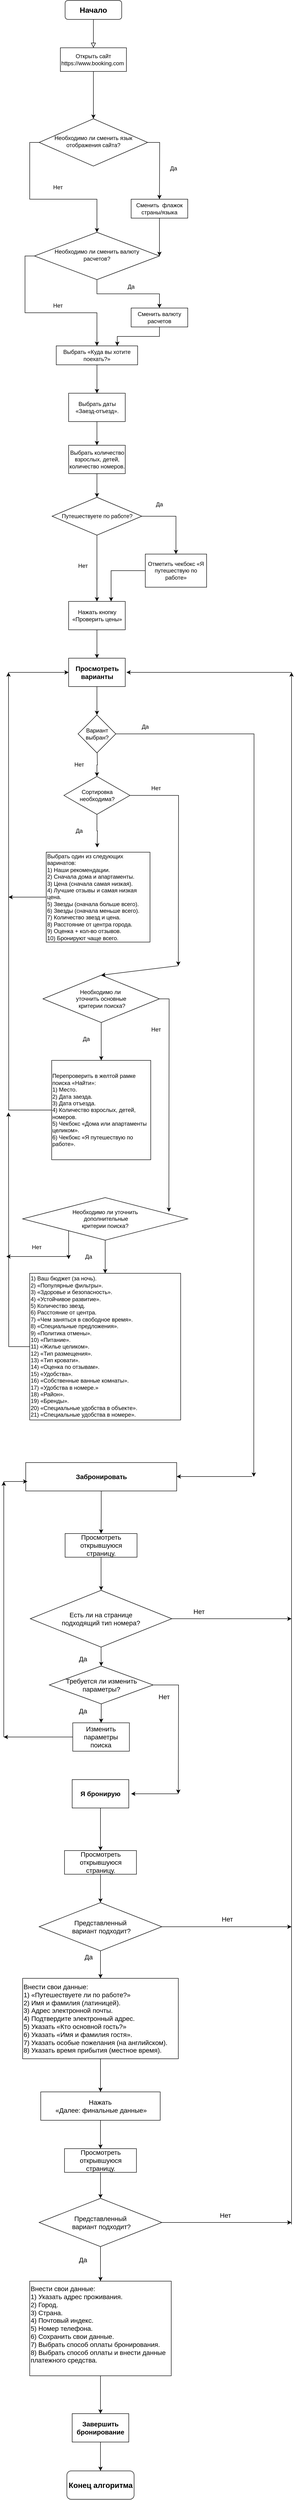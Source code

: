 <mxfile version="16.6.4" type="github">
  <diagram id="C5RBs43oDa-KdzZeNtuy" name="Page-1">
    <mxGraphModel dx="1210" dy="661" grid="1" gridSize="10" guides="1" tooltips="1" connect="1" arrows="1" fold="1" page="1" pageScale="1" pageWidth="827" pageHeight="1169" math="0" shadow="0">
      <root>
        <mxCell id="WIyWlLk6GJQsqaUBKTNV-0" />
        <mxCell id="WIyWlLk6GJQsqaUBKTNV-1" parent="WIyWlLk6GJQsqaUBKTNV-0" />
        <mxCell id="WIyWlLk6GJQsqaUBKTNV-2" value="" style="rounded=0;html=1;jettySize=auto;orthogonalLoop=1;fontSize=11;endArrow=block;endFill=0;endSize=8;strokeWidth=1;shadow=0;labelBackgroundColor=none;edgeStyle=orthogonalEdgeStyle;" parent="WIyWlLk6GJQsqaUBKTNV-1" source="WIyWlLk6GJQsqaUBKTNV-3" edge="1">
          <mxGeometry relative="1" as="geometry">
            <mxPoint x="220" y="110" as="targetPoint" />
          </mxGeometry>
        </mxCell>
        <mxCell id="WIyWlLk6GJQsqaUBKTNV-3" value="&lt;font style=&quot;font-size: 16px&quot;&gt;&lt;b&gt;Начало&lt;/b&gt;&lt;/font&gt;" style="rounded=1;whiteSpace=wrap;html=1;fontSize=12;glass=0;strokeWidth=1;shadow=0;" parent="WIyWlLk6GJQsqaUBKTNV-1" vertex="1">
          <mxGeometry x="160" y="10" width="120" height="40" as="geometry" />
        </mxCell>
        <mxCell id="BFL_2XHOUMs97H4_P7Qg-10" style="edgeStyle=orthogonalEdgeStyle;rounded=0;orthogonalLoop=1;jettySize=auto;html=1;" parent="WIyWlLk6GJQsqaUBKTNV-1" source="WIyWlLk6GJQsqaUBKTNV-6" edge="1">
          <mxGeometry relative="1" as="geometry">
            <mxPoint x="360" y="430" as="targetPoint" />
          </mxGeometry>
        </mxCell>
        <mxCell id="BFL_2XHOUMs97H4_P7Qg-12" style="edgeStyle=orthogonalEdgeStyle;rounded=0;orthogonalLoop=1;jettySize=auto;html=1;exitX=0;exitY=0.5;exitDx=0;exitDy=0;entryX=0.5;entryY=0;entryDx=0;entryDy=0;" parent="WIyWlLk6GJQsqaUBKTNV-1" source="WIyWlLk6GJQsqaUBKTNV-6" target="WIyWlLk6GJQsqaUBKTNV-10" edge="1">
          <mxGeometry relative="1" as="geometry">
            <mxPoint x="220" y="490" as="targetPoint" />
          </mxGeometry>
        </mxCell>
        <mxCell id="WIyWlLk6GJQsqaUBKTNV-6" value="Необходимо ли сменить язык отображения сайта?" style="rhombus;whiteSpace=wrap;html=1;shadow=0;fontFamily=Helvetica;fontSize=12;align=center;strokeWidth=1;spacing=6;spacingTop=-4;" parent="WIyWlLk6GJQsqaUBKTNV-1" vertex="1">
          <mxGeometry x="105" y="260" width="230" height="100" as="geometry" />
        </mxCell>
        <mxCell id="BFL_2XHOUMs97H4_P7Qg-19" style="edgeStyle=orthogonalEdgeStyle;rounded=0;orthogonalLoop=1;jettySize=auto;html=1;exitX=0.5;exitY=1;exitDx=0;exitDy=0;entryX=1;entryY=0.5;entryDx=0;entryDy=0;" parent="WIyWlLk6GJQsqaUBKTNV-1" source="WIyWlLk6GJQsqaUBKTNV-7" target="WIyWlLk6GJQsqaUBKTNV-10" edge="1">
          <mxGeometry relative="1" as="geometry">
            <Array as="points">
              <mxPoint x="360" y="500" />
              <mxPoint x="360" y="500" />
            </Array>
          </mxGeometry>
        </mxCell>
        <mxCell id="WIyWlLk6GJQsqaUBKTNV-7" value="Сменить&amp;nbsp; флажок страны/языка" style="whiteSpace=wrap;html=1;fontSize=12;glass=0;strokeWidth=1;shadow=0;" parent="WIyWlLk6GJQsqaUBKTNV-1" vertex="1">
          <mxGeometry x="300" y="430" width="120" height="40" as="geometry" />
        </mxCell>
        <mxCell id="BFL_2XHOUMs97H4_P7Qg-21" style="edgeStyle=orthogonalEdgeStyle;rounded=0;orthogonalLoop=1;jettySize=auto;html=1;entryX=0.5;entryY=0;entryDx=0;entryDy=0;" parent="WIyWlLk6GJQsqaUBKTNV-1" source="WIyWlLk6GJQsqaUBKTNV-10" target="WIyWlLk6GJQsqaUBKTNV-12" edge="1">
          <mxGeometry relative="1" as="geometry" />
        </mxCell>
        <mxCell id="WIyWlLk6GJQsqaUBKTNV-10" value="Необходимо ли сменить валюту &lt;br&gt;расчетов?" style="rhombus;whiteSpace=wrap;html=1;shadow=0;fontFamily=Helvetica;fontSize=12;align=center;strokeWidth=1;spacing=6;spacingTop=-4;" parent="WIyWlLk6GJQsqaUBKTNV-1" vertex="1">
          <mxGeometry x="95" y="500" width="265" height="100" as="geometry" />
        </mxCell>
        <mxCell id="BFL_2XHOUMs97H4_P7Qg-31" value="" style="edgeStyle=orthogonalEdgeStyle;rounded=0;orthogonalLoop=1;jettySize=auto;html=1;" parent="WIyWlLk6GJQsqaUBKTNV-1" source="WIyWlLk6GJQsqaUBKTNV-11" target="BFL_2XHOUMs97H4_P7Qg-28" edge="1">
          <mxGeometry relative="1" as="geometry" />
        </mxCell>
        <mxCell id="WIyWlLk6GJQsqaUBKTNV-11" value="Выбрать «Куда вы хотите поехать?»" style="whiteSpace=wrap;html=1;fontSize=12;glass=0;strokeWidth=1;shadow=0;" parent="WIyWlLk6GJQsqaUBKTNV-1" vertex="1">
          <mxGeometry x="141.25" y="740" width="172.5" height="40" as="geometry" />
        </mxCell>
        <mxCell id="BFL_2XHOUMs97H4_P7Qg-27" style="edgeStyle=orthogonalEdgeStyle;rounded=0;orthogonalLoop=1;jettySize=auto;html=1;exitX=0.5;exitY=1;exitDx=0;exitDy=0;entryX=0.75;entryY=0;entryDx=0;entryDy=0;" parent="WIyWlLk6GJQsqaUBKTNV-1" source="WIyWlLk6GJQsqaUBKTNV-12" target="WIyWlLk6GJQsqaUBKTNV-11" edge="1">
          <mxGeometry relative="1" as="geometry" />
        </mxCell>
        <mxCell id="WIyWlLk6GJQsqaUBKTNV-12" value="Сменить валюту расчетов" style="whiteSpace=wrap;html=1;fontSize=12;glass=0;strokeWidth=1;shadow=0;" parent="WIyWlLk6GJQsqaUBKTNV-1" vertex="1">
          <mxGeometry x="300" y="660" width="120" height="40" as="geometry" />
        </mxCell>
        <mxCell id="BFL_2XHOUMs97H4_P7Qg-2" style="edgeStyle=orthogonalEdgeStyle;rounded=0;orthogonalLoop=1;jettySize=auto;html=1;entryX=0.5;entryY=0;entryDx=0;entryDy=0;" parent="WIyWlLk6GJQsqaUBKTNV-1" source="BFL_2XHOUMs97H4_P7Qg-0" target="WIyWlLk6GJQsqaUBKTNV-6" edge="1">
          <mxGeometry relative="1" as="geometry" />
        </mxCell>
        <mxCell id="BFL_2XHOUMs97H4_P7Qg-0" value="Открыть сайт https://www.booking.com&amp;nbsp;" style="whiteSpace=wrap;html=1;" parent="WIyWlLk6GJQsqaUBKTNV-1" vertex="1">
          <mxGeometry x="150" y="110" width="140" height="50" as="geometry" />
        </mxCell>
        <mxCell id="BFL_2XHOUMs97H4_P7Qg-4" value="Да" style="text;html=1;strokeColor=none;fillColor=none;align=center;verticalAlign=middle;whiteSpace=wrap;rounded=0;" parent="WIyWlLk6GJQsqaUBKTNV-1" vertex="1">
          <mxGeometry x="360" y="350" width="60" height="30" as="geometry" />
        </mxCell>
        <mxCell id="BFL_2XHOUMs97H4_P7Qg-13" value="Нет" style="text;html=1;strokeColor=none;fillColor=none;align=center;verticalAlign=middle;whiteSpace=wrap;rounded=0;" parent="WIyWlLk6GJQsqaUBKTNV-1" vertex="1">
          <mxGeometry x="115" y="390" width="60" height="30" as="geometry" />
        </mxCell>
        <mxCell id="BFL_2XHOUMs97H4_P7Qg-22" value="Да" style="text;html=1;strokeColor=none;fillColor=none;align=center;verticalAlign=middle;whiteSpace=wrap;rounded=0;" parent="WIyWlLk6GJQsqaUBKTNV-1" vertex="1">
          <mxGeometry x="270" y="600" width="60" height="30" as="geometry" />
        </mxCell>
        <mxCell id="BFL_2XHOUMs97H4_P7Qg-24" style="edgeStyle=orthogonalEdgeStyle;rounded=0;orthogonalLoop=1;jettySize=auto;html=1;exitX=0;exitY=0.5;exitDx=0;exitDy=0;entryX=0.5;entryY=0;entryDx=0;entryDy=0;" parent="WIyWlLk6GJQsqaUBKTNV-1" source="WIyWlLk6GJQsqaUBKTNV-10" target="WIyWlLk6GJQsqaUBKTNV-11" edge="1">
          <mxGeometry relative="1" as="geometry">
            <mxPoint x="220" y="670" as="targetPoint" />
          </mxGeometry>
        </mxCell>
        <mxCell id="BFL_2XHOUMs97H4_P7Qg-25" value="Нет" style="text;html=1;strokeColor=none;fillColor=none;align=center;verticalAlign=middle;whiteSpace=wrap;rounded=0;" parent="WIyWlLk6GJQsqaUBKTNV-1" vertex="1">
          <mxGeometry x="115" y="640" width="60" height="30" as="geometry" />
        </mxCell>
        <mxCell id="BFL_2XHOUMs97H4_P7Qg-33" value="" style="edgeStyle=orthogonalEdgeStyle;rounded=0;orthogonalLoop=1;jettySize=auto;html=1;" parent="WIyWlLk6GJQsqaUBKTNV-1" source="BFL_2XHOUMs97H4_P7Qg-28" target="BFL_2XHOUMs97H4_P7Qg-32" edge="1">
          <mxGeometry relative="1" as="geometry" />
        </mxCell>
        <mxCell id="BFL_2XHOUMs97H4_P7Qg-28" value="Выбрать даты «Заезд-отъезд»." style="whiteSpace=wrap;html=1;" parent="WIyWlLk6GJQsqaUBKTNV-1" vertex="1">
          <mxGeometry x="167.5" y="840" width="120" height="60" as="geometry" />
        </mxCell>
        <mxCell id="BFL_2XHOUMs97H4_P7Qg-35" value="" style="edgeStyle=orthogonalEdgeStyle;rounded=0;orthogonalLoop=1;jettySize=auto;html=1;" parent="WIyWlLk6GJQsqaUBKTNV-1" source="BFL_2XHOUMs97H4_P7Qg-32" target="BFL_2XHOUMs97H4_P7Qg-34" edge="1">
          <mxGeometry relative="1" as="geometry" />
        </mxCell>
        <mxCell id="BFL_2XHOUMs97H4_P7Qg-32" value="Выбрать количество взрослых, детей, количество номеров." style="whiteSpace=wrap;html=1;" parent="WIyWlLk6GJQsqaUBKTNV-1" vertex="1">
          <mxGeometry x="167.5" y="950" width="120" height="60" as="geometry" />
        </mxCell>
        <mxCell id="BFL_2XHOUMs97H4_P7Qg-37" style="edgeStyle=orthogonalEdgeStyle;rounded=0;orthogonalLoop=1;jettySize=auto;html=1;entryX=0.5;entryY=0;entryDx=0;entryDy=0;" parent="WIyWlLk6GJQsqaUBKTNV-1" source="BFL_2XHOUMs97H4_P7Qg-34" target="BFL_2XHOUMs97H4_P7Qg-36" edge="1">
          <mxGeometry relative="1" as="geometry">
            <mxPoint x="390" y="1140" as="targetPoint" />
          </mxGeometry>
        </mxCell>
        <mxCell id="BFL_2XHOUMs97H4_P7Qg-40" style="edgeStyle=orthogonalEdgeStyle;rounded=0;orthogonalLoop=1;jettySize=auto;html=1;" parent="WIyWlLk6GJQsqaUBKTNV-1" source="BFL_2XHOUMs97H4_P7Qg-34" target="BFL_2XHOUMs97H4_P7Qg-39" edge="1">
          <mxGeometry relative="1" as="geometry" />
        </mxCell>
        <mxCell id="BFL_2XHOUMs97H4_P7Qg-34" value="Путешествуете по работе?" style="rhombus;whiteSpace=wrap;html=1;" parent="WIyWlLk6GJQsqaUBKTNV-1" vertex="1">
          <mxGeometry x="132.5" y="1060" width="190" height="80" as="geometry" />
        </mxCell>
        <mxCell id="BFL_2XHOUMs97H4_P7Qg-41" style="edgeStyle=orthogonalEdgeStyle;rounded=0;orthogonalLoop=1;jettySize=auto;html=1;entryX=0.75;entryY=0;entryDx=0;entryDy=0;" parent="WIyWlLk6GJQsqaUBKTNV-1" source="BFL_2XHOUMs97H4_P7Qg-36" target="BFL_2XHOUMs97H4_P7Qg-39" edge="1">
          <mxGeometry relative="1" as="geometry" />
        </mxCell>
        <mxCell id="BFL_2XHOUMs97H4_P7Qg-36" value="Отметить чекбокс «Я путешествую по работе»" style="whiteSpace=wrap;html=1;" parent="WIyWlLk6GJQsqaUBKTNV-1" vertex="1">
          <mxGeometry x="330" y="1180" width="130" height="70" as="geometry" />
        </mxCell>
        <mxCell id="BFL_2XHOUMs97H4_P7Qg-38" value="Да" style="text;html=1;strokeColor=none;fillColor=none;align=center;verticalAlign=middle;whiteSpace=wrap;rounded=0;" parent="WIyWlLk6GJQsqaUBKTNV-1" vertex="1">
          <mxGeometry x="330" y="1060" width="60" height="30" as="geometry" />
        </mxCell>
        <mxCell id="CBsSBNwXO_VxB48tIqk5-2" value="" style="edgeStyle=orthogonalEdgeStyle;rounded=0;orthogonalLoop=1;jettySize=auto;html=1;" edge="1" parent="WIyWlLk6GJQsqaUBKTNV-1" source="BFL_2XHOUMs97H4_P7Qg-39" target="CBsSBNwXO_VxB48tIqk5-1">
          <mxGeometry relative="1" as="geometry" />
        </mxCell>
        <mxCell id="BFL_2XHOUMs97H4_P7Qg-39" value="Нажать кнопку «Проверить цены»" style="whiteSpace=wrap;html=1;" parent="WIyWlLk6GJQsqaUBKTNV-1" vertex="1">
          <mxGeometry x="167.5" y="1280" width="120" height="60" as="geometry" />
        </mxCell>
        <mxCell id="BFL_2XHOUMs97H4_P7Qg-42" value="Нет" style="text;html=1;strokeColor=none;fillColor=none;align=center;verticalAlign=middle;whiteSpace=wrap;rounded=0;" parent="WIyWlLk6GJQsqaUBKTNV-1" vertex="1">
          <mxGeometry x="167.5" y="1190" width="60" height="30" as="geometry" />
        </mxCell>
        <mxCell id="CBsSBNwXO_VxB48tIqk5-11" style="edgeStyle=orthogonalEdgeStyle;rounded=0;orthogonalLoop=1;jettySize=auto;html=1;" edge="1" parent="WIyWlLk6GJQsqaUBKTNV-1" source="CBsSBNwXO_VxB48tIqk5-1" target="CBsSBNwXO_VxB48tIqk5-3">
          <mxGeometry relative="1" as="geometry" />
        </mxCell>
        <mxCell id="CBsSBNwXO_VxB48tIqk5-1" value="&lt;font style=&quot;font-size: 14px&quot;&gt;&lt;b&gt;Просмотреть варианты&lt;/b&gt;&lt;/font&gt;" style="rounded=0;whiteSpace=wrap;html=1;" vertex="1" parent="WIyWlLk6GJQsqaUBKTNV-1">
          <mxGeometry x="167.5" y="1400" width="120" height="60" as="geometry" />
        </mxCell>
        <mxCell id="CBsSBNwXO_VxB48tIqk5-4" style="edgeStyle=orthogonalEdgeStyle;rounded=0;orthogonalLoop=1;jettySize=auto;html=1;" edge="1" parent="WIyWlLk6GJQsqaUBKTNV-1" source="CBsSBNwXO_VxB48tIqk5-3">
          <mxGeometry relative="1" as="geometry">
            <mxPoint x="560" y="3130" as="targetPoint" />
          </mxGeometry>
        </mxCell>
        <mxCell id="CBsSBNwXO_VxB48tIqk5-22" value="" style="edgeStyle=orthogonalEdgeStyle;rounded=0;orthogonalLoop=1;jettySize=auto;html=1;" edge="1" parent="WIyWlLk6GJQsqaUBKTNV-1" target="CBsSBNwXO_VxB48tIqk5-12">
          <mxGeometry relative="1" as="geometry">
            <mxPoint x="228" y="1600" as="sourcePoint" />
          </mxGeometry>
        </mxCell>
        <mxCell id="CBsSBNwXO_VxB48tIqk5-3" value="Вариант выбран?" style="rhombus;whiteSpace=wrap;html=1;" vertex="1" parent="WIyWlLk6GJQsqaUBKTNV-1">
          <mxGeometry x="187.5" y="1520" width="80" height="80" as="geometry" />
        </mxCell>
        <mxCell id="CBsSBNwXO_VxB48tIqk5-6" value="Да" style="text;html=1;strokeColor=none;fillColor=none;align=center;verticalAlign=middle;whiteSpace=wrap;rounded=0;" vertex="1" parent="WIyWlLk6GJQsqaUBKTNV-1">
          <mxGeometry x="300" y="1530" width="60" height="30" as="geometry" />
        </mxCell>
        <mxCell id="CBsSBNwXO_VxB48tIqk5-14" value="Нет" style="text;html=1;strokeColor=none;fillColor=none;align=center;verticalAlign=middle;whiteSpace=wrap;rounded=0;" vertex="1" parent="WIyWlLk6GJQsqaUBKTNV-1">
          <mxGeometry x="160" y="1610" width="60" height="30" as="geometry" />
        </mxCell>
        <mxCell id="CBsSBNwXO_VxB48tIqk5-43" style="edgeStyle=orthogonalEdgeStyle;rounded=0;orthogonalLoop=1;jettySize=auto;html=1;" edge="1" parent="WIyWlLk6GJQsqaUBKTNV-1" source="CBsSBNwXO_VxB48tIqk5-17">
          <mxGeometry relative="1" as="geometry">
            <mxPoint x="40" y="1905" as="targetPoint" />
          </mxGeometry>
        </mxCell>
        <mxCell id="CBsSBNwXO_VxB48tIqk5-17" value="Выбрать один из следующих варинатов:&lt;br&gt;&lt;div&gt;1)&lt;span&gt;	&lt;/span&gt;Наши рекомендации.&lt;/div&gt;&lt;div&gt;2)&lt;span&gt;	&lt;/span&gt;Сначала дома и апартаменты.&lt;/div&gt;&lt;div&gt;3)&lt;span&gt;	&lt;/span&gt;Цена (сначала самая низкая).&lt;/div&gt;&lt;div&gt;4)&lt;span&gt;	&lt;/span&gt;Лучшие отзывы и самая низкая цена.&lt;/div&gt;&lt;div&gt;5)&lt;span&gt;	&lt;/span&gt;Звезды (сначала больше всего).&lt;/div&gt;&lt;div&gt;6)&lt;span&gt;	&lt;/span&gt;Звезды (сначала меньше всего).&lt;/div&gt;&lt;div&gt;7)&lt;span&gt;	&lt;/span&gt;Количество звезд и цена.&lt;/div&gt;&lt;div&gt;8)&lt;span&gt;	&lt;/span&gt;Расстояние от центра города.&lt;/div&gt;&lt;div&gt;9)&lt;span&gt;	&lt;/span&gt;Оценка + кол-во отзывов.&lt;/div&gt;&lt;div&gt;10)&lt;span&gt;	&lt;/span&gt;Бронируют чаще всего.&lt;/div&gt;" style="rounded=0;whiteSpace=wrap;html=1;align=left;" vertex="1" parent="WIyWlLk6GJQsqaUBKTNV-1">
          <mxGeometry x="120" y="1810" width="220" height="190" as="geometry" />
        </mxCell>
        <mxCell id="CBsSBNwXO_VxB48tIqk5-19" value="Да" style="text;html=1;strokeColor=none;fillColor=none;align=center;verticalAlign=middle;whiteSpace=wrap;rounded=0;" vertex="1" parent="WIyWlLk6GJQsqaUBKTNV-1">
          <mxGeometry x="160" y="1750" width="60" height="30" as="geometry" />
        </mxCell>
        <mxCell id="CBsSBNwXO_VxB48tIqk5-25" value="" style="endArrow=classic;html=1;rounded=0;startArrow=none;" edge="1" parent="WIyWlLk6GJQsqaUBKTNV-1" source="CBsSBNwXO_VxB48tIqk5-12">
          <mxGeometry width="50" height="50" relative="1" as="geometry">
            <mxPoint x="210" y="1720" as="sourcePoint" />
            <mxPoint x="260" y="1670" as="targetPoint" />
          </mxGeometry>
        </mxCell>
        <mxCell id="CBsSBNwXO_VxB48tIqk5-30" style="edgeStyle=orthogonalEdgeStyle;rounded=0;orthogonalLoop=1;jettySize=auto;html=1;" edge="1" parent="WIyWlLk6GJQsqaUBKTNV-1" source="CBsSBNwXO_VxB48tIqk5-12">
          <mxGeometry relative="1" as="geometry">
            <mxPoint x="400" y="2050" as="targetPoint" />
          </mxGeometry>
        </mxCell>
        <mxCell id="CBsSBNwXO_VxB48tIqk5-32" style="edgeStyle=orthogonalEdgeStyle;rounded=0;orthogonalLoop=1;jettySize=auto;html=1;" edge="1" parent="WIyWlLk6GJQsqaUBKTNV-1" source="CBsSBNwXO_VxB48tIqk5-12">
          <mxGeometry relative="1" as="geometry">
            <mxPoint x="228" y="1800" as="targetPoint" />
          </mxGeometry>
        </mxCell>
        <mxCell id="CBsSBNwXO_VxB48tIqk5-12" value="Сортировка необходима?" style="rhombus;whiteSpace=wrap;html=1;" vertex="1" parent="WIyWlLk6GJQsqaUBKTNV-1">
          <mxGeometry x="157.5" y="1650" width="140" height="80" as="geometry" />
        </mxCell>
        <mxCell id="CBsSBNwXO_VxB48tIqk5-26" value="" style="endArrow=none;html=1;rounded=0;" edge="1" parent="WIyWlLk6GJQsqaUBKTNV-1" target="CBsSBNwXO_VxB48tIqk5-12">
          <mxGeometry width="50" height="50" relative="1" as="geometry">
            <mxPoint x="210" y="1720" as="sourcePoint" />
            <mxPoint x="260" y="1670" as="targetPoint" />
          </mxGeometry>
        </mxCell>
        <mxCell id="CBsSBNwXO_VxB48tIqk5-27" value="" style="endArrow=classic;html=1;rounded=0;" edge="1" parent="WIyWlLk6GJQsqaUBKTNV-1" target="CBsSBNwXO_VxB48tIqk5-12">
          <mxGeometry width="50" height="50" relative="1" as="geometry">
            <mxPoint x="210" y="1720" as="sourcePoint" />
            <mxPoint x="260" y="1670" as="targetPoint" />
          </mxGeometry>
        </mxCell>
        <mxCell id="CBsSBNwXO_VxB48tIqk5-28" value="" style="endArrow=classic;html=1;rounded=0;" edge="1" parent="WIyWlLk6GJQsqaUBKTNV-1">
          <mxGeometry width="50" height="50" relative="1" as="geometry">
            <mxPoint x="40" y="1430" as="sourcePoint" />
            <mxPoint x="167.5" y="1430" as="targetPoint" />
          </mxGeometry>
        </mxCell>
        <mxCell id="CBsSBNwXO_VxB48tIqk5-31" value="Нет" style="text;html=1;strokeColor=none;fillColor=none;align=center;verticalAlign=middle;whiteSpace=wrap;rounded=0;" vertex="1" parent="WIyWlLk6GJQsqaUBKTNV-1">
          <mxGeometry x="322.5" y="1660" width="60" height="30" as="geometry" />
        </mxCell>
        <mxCell id="CBsSBNwXO_VxB48tIqk5-38" value="" style="edgeStyle=orthogonalEdgeStyle;rounded=0;orthogonalLoop=1;jettySize=auto;html=1;" edge="1" parent="WIyWlLk6GJQsqaUBKTNV-1" source="CBsSBNwXO_VxB48tIqk5-33" target="CBsSBNwXO_VxB48tIqk5-37">
          <mxGeometry relative="1" as="geometry" />
        </mxCell>
        <mxCell id="CBsSBNwXO_VxB48tIqk5-45" style="edgeStyle=orthogonalEdgeStyle;rounded=0;orthogonalLoop=1;jettySize=auto;html=1;" edge="1" parent="WIyWlLk6GJQsqaUBKTNV-1" source="CBsSBNwXO_VxB48tIqk5-33">
          <mxGeometry relative="1" as="geometry">
            <mxPoint x="380" y="2570" as="targetPoint" />
          </mxGeometry>
        </mxCell>
        <mxCell id="CBsSBNwXO_VxB48tIqk5-33" value="Необходимо ли&amp;nbsp;&lt;br&gt;уточнить основные&lt;br&gt;&amp;nbsp;критерии поиска?" style="rhombus;whiteSpace=wrap;html=1;" vertex="1" parent="WIyWlLk6GJQsqaUBKTNV-1">
          <mxGeometry x="113.13" y="2070" width="246.87" height="100" as="geometry" />
        </mxCell>
        <mxCell id="CBsSBNwXO_VxB48tIqk5-36" value="" style="endArrow=classic;html=1;rounded=0;entryX=0.5;entryY=0;entryDx=0;entryDy=0;" edge="1" parent="WIyWlLk6GJQsqaUBKTNV-1" target="CBsSBNwXO_VxB48tIqk5-33">
          <mxGeometry width="50" height="50" relative="1" as="geometry">
            <mxPoint x="400" y="2050" as="sourcePoint" />
            <mxPoint x="100" y="2040" as="targetPoint" />
          </mxGeometry>
        </mxCell>
        <mxCell id="CBsSBNwXO_VxB48tIqk5-40" style="edgeStyle=orthogonalEdgeStyle;rounded=0;orthogonalLoop=1;jettySize=auto;html=1;" edge="1" parent="WIyWlLk6GJQsqaUBKTNV-1" source="CBsSBNwXO_VxB48tIqk5-37">
          <mxGeometry relative="1" as="geometry">
            <mxPoint x="40" y="1430" as="targetPoint" />
          </mxGeometry>
        </mxCell>
        <mxCell id="CBsSBNwXO_VxB48tIqk5-37" value="&lt;div style=&quot;text-align: left&quot;&gt;Перепроверить в желтой рамке поиска «Найти»:&lt;/div&gt;&lt;div style=&quot;text-align: left&quot;&gt;1)&lt;span&gt;	&lt;/span&gt;Место.&lt;/div&gt;&lt;div style=&quot;text-align: left&quot;&gt;2)&lt;span&gt;	&lt;/span&gt;Дата заезда.&lt;/div&gt;&lt;div style=&quot;text-align: left&quot;&gt;3)&lt;span&gt;	&lt;/span&gt;Дата отъезда.&lt;/div&gt;&lt;div style=&quot;text-align: left&quot;&gt;4)&lt;span&gt;	&lt;/span&gt;Количество взрослых, детей, номеров.&lt;/div&gt;&lt;div style=&quot;text-align: left&quot;&gt;5) Чекбокс «Дома или апартаменты целиком».&lt;br&gt;&lt;/div&gt;&lt;div style=&quot;text-align: left&quot;&gt;6) Чекбокс «Я путешествую по работе».&lt;br&gt;&lt;/div&gt;" style="whiteSpace=wrap;html=1;aspect=fixed;" vertex="1" parent="WIyWlLk6GJQsqaUBKTNV-1">
          <mxGeometry x="131.57" y="2250" width="210" height="210" as="geometry" />
        </mxCell>
        <mxCell id="CBsSBNwXO_VxB48tIqk5-39" value="Да" style="text;html=1;strokeColor=none;fillColor=none;align=center;verticalAlign=middle;whiteSpace=wrap;rounded=0;" vertex="1" parent="WIyWlLk6GJQsqaUBKTNV-1">
          <mxGeometry x="175" y="2190" width="60" height="30" as="geometry" />
        </mxCell>
        <mxCell id="CBsSBNwXO_VxB48tIqk5-49" value="" style="edgeStyle=orthogonalEdgeStyle;rounded=0;orthogonalLoop=1;jettySize=auto;html=1;" edge="1" parent="WIyWlLk6GJQsqaUBKTNV-1" source="CBsSBNwXO_VxB48tIqk5-44" target="CBsSBNwXO_VxB48tIqk5-47">
          <mxGeometry relative="1" as="geometry" />
        </mxCell>
        <mxCell id="CBsSBNwXO_VxB48tIqk5-44" value="Необходимо ли уточнить&lt;br&gt;&amp;nbsp;дополнительные &lt;br&gt;критерии поиска?" style="rhombus;whiteSpace=wrap;html=1;" vertex="1" parent="WIyWlLk6GJQsqaUBKTNV-1">
          <mxGeometry x="70" y="2540" width="350" height="90" as="geometry" />
        </mxCell>
        <mxCell id="CBsSBNwXO_VxB48tIqk5-46" value="Нет" style="text;html=1;strokeColor=none;fillColor=none;align=center;verticalAlign=middle;whiteSpace=wrap;rounded=0;" vertex="1" parent="WIyWlLk6GJQsqaUBKTNV-1">
          <mxGeometry x="322.5" y="2170" width="60" height="30" as="geometry" />
        </mxCell>
        <mxCell id="CBsSBNwXO_VxB48tIqk5-53" style="edgeStyle=orthogonalEdgeStyle;rounded=0;orthogonalLoop=1;jettySize=auto;html=1;" edge="1" parent="WIyWlLk6GJQsqaUBKTNV-1" source="CBsSBNwXO_VxB48tIqk5-47">
          <mxGeometry relative="1" as="geometry">
            <mxPoint x="40" y="2360" as="targetPoint" />
          </mxGeometry>
        </mxCell>
        <mxCell id="CBsSBNwXO_VxB48tIqk5-47" value="&lt;div&gt;1)&lt;span&gt;	&lt;/span&gt;Ваш бюджет (за ночь).&lt;/div&gt;&lt;div&gt;2)&lt;span&gt;	&lt;/span&gt;«Популярные фильтры».&lt;/div&gt;&lt;div&gt;3)&lt;span&gt;	&lt;/span&gt;«Здоровье и безопасность».&lt;/div&gt;&lt;div&gt;4)&lt;span&gt;	&lt;/span&gt;«Устойчивое развитие».&lt;/div&gt;&lt;div&gt;5)&lt;span&gt;	&lt;/span&gt;Количество звезд.&lt;/div&gt;&lt;div&gt;6)&lt;span&gt;	&lt;/span&gt;Расстояние от центра.&lt;/div&gt;&lt;div&gt;7)&lt;span&gt;	&lt;/span&gt;«Чем заняться в свободное время».&lt;/div&gt;&lt;div&gt;8)&lt;span&gt;	&lt;/span&gt;«Специальные предложения».&lt;/div&gt;&lt;div&gt;9)&lt;span&gt;	&lt;/span&gt;«Политика отмены».&lt;/div&gt;&lt;div&gt;10)&lt;span&gt;	&lt;/span&gt;«Питание».&lt;/div&gt;&lt;div&gt;11)&lt;span&gt;	&lt;/span&gt;«Жилье целиком».&lt;/div&gt;&lt;div&gt;12)&lt;span&gt;	&lt;/span&gt;«Тип размещения».&lt;/div&gt;&lt;div&gt;13)&lt;span&gt;	&lt;/span&gt;«Тип кровати».&lt;/div&gt;&lt;div&gt;14)&lt;span&gt;	&lt;/span&gt;«Оценка по отзывам».&lt;/div&gt;&lt;div&gt;15)&lt;span&gt;	&lt;/span&gt;«Удобства».&lt;/div&gt;&lt;div&gt;16)&lt;span&gt;	&lt;/span&gt;«Собственные ванные комнаты».&lt;/div&gt;&lt;div&gt;17)&lt;span&gt;	&lt;/span&gt;«Удобства в номере.»&lt;/div&gt;&lt;div&gt;18)&lt;span&gt;	&lt;/span&gt;«Район».&lt;/div&gt;&lt;div&gt;19)&lt;span&gt;	&lt;/span&gt;«Бренды».&lt;/div&gt;&lt;div&gt;20)&lt;span&gt;	&lt;/span&gt;«Специальные удобства в объекте».&lt;/div&gt;&lt;div&gt;21)&lt;span&gt;	&lt;/span&gt;«Специальные удобства в номере».&lt;/div&gt;" style="rounded=0;whiteSpace=wrap;html=1;align=left;" vertex="1" parent="WIyWlLk6GJQsqaUBKTNV-1">
          <mxGeometry x="85" y="2700" width="320" height="310" as="geometry" />
        </mxCell>
        <mxCell id="CBsSBNwXO_VxB48tIqk5-50" value="Да" style="text;html=1;strokeColor=none;fillColor=none;align=center;verticalAlign=middle;whiteSpace=wrap;rounded=0;" vertex="1" parent="WIyWlLk6GJQsqaUBKTNV-1">
          <mxGeometry x="180" y="2650" width="60" height="30" as="geometry" />
        </mxCell>
        <mxCell id="CBsSBNwXO_VxB48tIqk5-55" value="Нет" style="text;html=1;strokeColor=none;fillColor=none;align=center;verticalAlign=middle;whiteSpace=wrap;rounded=0;" vertex="1" parent="WIyWlLk6GJQsqaUBKTNV-1">
          <mxGeometry x="70" y="2630" width="60" height="30" as="geometry" />
        </mxCell>
        <mxCell id="CBsSBNwXO_VxB48tIqk5-65" value="" style="edgeStyle=orthogonalEdgeStyle;rounded=0;orthogonalLoop=1;jettySize=auto;html=1;fontSize=14;" edge="1" parent="WIyWlLk6GJQsqaUBKTNV-1" source="CBsSBNwXO_VxB48tIqk5-57" target="CBsSBNwXO_VxB48tIqk5-63">
          <mxGeometry relative="1" as="geometry" />
        </mxCell>
        <mxCell id="CBsSBNwXO_VxB48tIqk5-57" value="&lt;b&gt;&lt;font style=&quot;font-size: 14px&quot;&gt;Забронировать&lt;/font&gt;&lt;/b&gt;" style="rounded=0;whiteSpace=wrap;html=1;" vertex="1" parent="WIyWlLk6GJQsqaUBKTNV-1">
          <mxGeometry x="76.57" y="3100" width="320" height="60" as="geometry" />
        </mxCell>
        <mxCell id="CBsSBNwXO_VxB48tIqk5-58" value="" style="endArrow=classic;html=1;rounded=0;fontSize=14;" edge="1" parent="WIyWlLk6GJQsqaUBKTNV-1">
          <mxGeometry width="50" height="50" relative="1" as="geometry">
            <mxPoint x="556.57" y="3129.5" as="sourcePoint" />
            <mxPoint x="396.57" y="3129.5" as="targetPoint" />
          </mxGeometry>
        </mxCell>
        <mxCell id="CBsSBNwXO_VxB48tIqk5-59" value="" style="endArrow=classic;html=1;rounded=0;fontSize=14;" edge="1" parent="WIyWlLk6GJQsqaUBKTNV-1">
          <mxGeometry width="50" height="50" relative="1" as="geometry">
            <mxPoint x="167.5" y="2664.5" as="sourcePoint" />
            <mxPoint x="35.5" y="2664.5" as="targetPoint" />
          </mxGeometry>
        </mxCell>
        <mxCell id="CBsSBNwXO_VxB48tIqk5-62" value="" style="endArrow=classic;html=1;rounded=0;fontSize=14;" edge="1" parent="WIyWlLk6GJQsqaUBKTNV-1">
          <mxGeometry width="50" height="50" relative="1" as="geometry">
            <mxPoint x="167.5" y="2610" as="sourcePoint" />
            <mxPoint x="167.5" y="2670" as="targetPoint" />
          </mxGeometry>
        </mxCell>
        <mxCell id="CBsSBNwXO_VxB48tIqk5-68" value="" style="edgeStyle=orthogonalEdgeStyle;rounded=0;orthogonalLoop=1;jettySize=auto;html=1;fontSize=14;" edge="1" parent="WIyWlLk6GJQsqaUBKTNV-1" source="CBsSBNwXO_VxB48tIqk5-63" target="CBsSBNwXO_VxB48tIqk5-66">
          <mxGeometry relative="1" as="geometry" />
        </mxCell>
        <mxCell id="CBsSBNwXO_VxB48tIqk5-63" value="Просмотреть открывшуюся страницу." style="rounded=0;whiteSpace=wrap;html=1;fontSize=14;" vertex="1" parent="WIyWlLk6GJQsqaUBKTNV-1">
          <mxGeometry x="160" y="3250" width="152.5" height="50" as="geometry" />
        </mxCell>
        <mxCell id="CBsSBNwXO_VxB48tIqk5-82" value="" style="edgeStyle=orthogonalEdgeStyle;rounded=0;orthogonalLoop=1;jettySize=auto;html=1;fontSize=14;" edge="1" parent="WIyWlLk6GJQsqaUBKTNV-1" source="CBsSBNwXO_VxB48tIqk5-66" target="CBsSBNwXO_VxB48tIqk5-69">
          <mxGeometry relative="1" as="geometry" />
        </mxCell>
        <mxCell id="CBsSBNwXO_VxB48tIqk5-87" style="edgeStyle=orthogonalEdgeStyle;rounded=0;orthogonalLoop=1;jettySize=auto;html=1;fontSize=14;" edge="1" parent="WIyWlLk6GJQsqaUBKTNV-1" source="CBsSBNwXO_VxB48tIqk5-66">
          <mxGeometry relative="1" as="geometry">
            <mxPoint x="640" y="3430" as="targetPoint" />
          </mxGeometry>
        </mxCell>
        <mxCell id="CBsSBNwXO_VxB48tIqk5-66" value="Есть ли на странице &lt;br&gt;подходящий тип номера?" style="rhombus;whiteSpace=wrap;html=1;fontSize=14;" vertex="1" parent="WIyWlLk6GJQsqaUBKTNV-1">
          <mxGeometry x="86.25" y="3370" width="300" height="120" as="geometry" />
        </mxCell>
        <mxCell id="CBsSBNwXO_VxB48tIqk5-75" value="" style="edgeStyle=orthogonalEdgeStyle;rounded=0;orthogonalLoop=1;jettySize=auto;html=1;fontSize=14;" edge="1" parent="WIyWlLk6GJQsqaUBKTNV-1" source="CBsSBNwXO_VxB48tIqk5-69" target="CBsSBNwXO_VxB48tIqk5-74">
          <mxGeometry relative="1" as="geometry" />
        </mxCell>
        <mxCell id="CBsSBNwXO_VxB48tIqk5-80" style="edgeStyle=orthogonalEdgeStyle;rounded=0;orthogonalLoop=1;jettySize=auto;html=1;fontSize=14;" edge="1" parent="WIyWlLk6GJQsqaUBKTNV-1" source="CBsSBNwXO_VxB48tIqk5-69">
          <mxGeometry relative="1" as="geometry">
            <mxPoint x="400" y="3800" as="targetPoint" />
          </mxGeometry>
        </mxCell>
        <mxCell id="CBsSBNwXO_VxB48tIqk5-69" value="Требуется ли изменить параметры?" style="rhombus;whiteSpace=wrap;html=1;fontSize=14;" vertex="1" parent="WIyWlLk6GJQsqaUBKTNV-1">
          <mxGeometry x="126.57" y="3530" width="220" height="80" as="geometry" />
        </mxCell>
        <mxCell id="CBsSBNwXO_VxB48tIqk5-73" value="Да" style="text;html=1;strokeColor=none;fillColor=none;align=center;verticalAlign=middle;whiteSpace=wrap;rounded=0;fontSize=14;" vertex="1" parent="WIyWlLk6GJQsqaUBKTNV-1">
          <mxGeometry x="167.5" y="3500" width="60" height="30" as="geometry" />
        </mxCell>
        <mxCell id="CBsSBNwXO_VxB48tIqk5-77" style="edgeStyle=orthogonalEdgeStyle;rounded=0;orthogonalLoop=1;jettySize=auto;html=1;fontSize=14;" edge="1" parent="WIyWlLk6GJQsqaUBKTNV-1" source="CBsSBNwXO_VxB48tIqk5-74">
          <mxGeometry relative="1" as="geometry">
            <mxPoint x="30" y="3680" as="targetPoint" />
          </mxGeometry>
        </mxCell>
        <mxCell id="CBsSBNwXO_VxB48tIqk5-74" value="Изменить параметры поиска" style="rounded=0;whiteSpace=wrap;html=1;fontSize=14;" vertex="1" parent="WIyWlLk6GJQsqaUBKTNV-1">
          <mxGeometry x="176.25" y="3650" width="120" height="60" as="geometry" />
        </mxCell>
        <mxCell id="CBsSBNwXO_VxB48tIqk5-76" value="" style="endArrow=classic;html=1;rounded=0;fontSize=14;" edge="1" parent="WIyWlLk6GJQsqaUBKTNV-1">
          <mxGeometry width="50" height="50" relative="1" as="geometry">
            <mxPoint x="30" y="3680" as="sourcePoint" />
            <mxPoint x="30" y="3140" as="targetPoint" />
          </mxGeometry>
        </mxCell>
        <mxCell id="CBsSBNwXO_VxB48tIqk5-78" value="" style="endArrow=classic;html=1;rounded=0;fontSize=14;entryX=0.011;entryY=0.667;entryDx=0;entryDy=0;entryPerimeter=0;" edge="1" parent="WIyWlLk6GJQsqaUBKTNV-1" target="CBsSBNwXO_VxB48tIqk5-57">
          <mxGeometry width="50" height="50" relative="1" as="geometry">
            <mxPoint x="30" y="3140" as="sourcePoint" />
            <mxPoint x="70" y="3140" as="targetPoint" />
          </mxGeometry>
        </mxCell>
        <mxCell id="CBsSBNwXO_VxB48tIqk5-79" value="Да" style="text;html=1;strokeColor=none;fillColor=none;align=center;verticalAlign=middle;whiteSpace=wrap;rounded=0;fontSize=14;" vertex="1" parent="WIyWlLk6GJQsqaUBKTNV-1">
          <mxGeometry x="167.5" y="3610" width="60" height="30" as="geometry" />
        </mxCell>
        <mxCell id="CBsSBNwXO_VxB48tIqk5-81" value="Нет" style="text;html=1;strokeColor=none;fillColor=none;align=center;verticalAlign=middle;whiteSpace=wrap;rounded=0;fontSize=14;" vertex="1" parent="WIyWlLk6GJQsqaUBKTNV-1">
          <mxGeometry x="340" y="3580" width="60" height="30" as="geometry" />
        </mxCell>
        <mxCell id="CBsSBNwXO_VxB48tIqk5-93" style="edgeStyle=orthogonalEdgeStyle;rounded=0;orthogonalLoop=1;jettySize=auto;html=1;entryX=0.5;entryY=0;entryDx=0;entryDy=0;fontSize=14;" edge="1" parent="WIyWlLk6GJQsqaUBKTNV-1" source="CBsSBNwXO_VxB48tIqk5-84" target="CBsSBNwXO_VxB48tIqk5-92">
          <mxGeometry relative="1" as="geometry" />
        </mxCell>
        <mxCell id="CBsSBNwXO_VxB48tIqk5-84" value="&lt;b&gt;Я бронирую&lt;/b&gt;" style="rounded=0;whiteSpace=wrap;html=1;fontSize=14;" vertex="1" parent="WIyWlLk6GJQsqaUBKTNV-1">
          <mxGeometry x="175" y="3770" width="120" height="60" as="geometry" />
        </mxCell>
        <mxCell id="CBsSBNwXO_VxB48tIqk5-85" value="" style="endArrow=classic;html=1;rounded=0;fontSize=14;" edge="1" parent="WIyWlLk6GJQsqaUBKTNV-1">
          <mxGeometry width="50" height="50" relative="1" as="geometry">
            <mxPoint x="400" y="3800" as="sourcePoint" />
            <mxPoint x="300" y="3800" as="targetPoint" />
          </mxGeometry>
        </mxCell>
        <mxCell id="CBsSBNwXO_VxB48tIqk5-88" value="Нет" style="text;html=1;strokeColor=none;fillColor=none;align=center;verticalAlign=middle;whiteSpace=wrap;rounded=0;fontSize=14;" vertex="1" parent="WIyWlLk6GJQsqaUBKTNV-1">
          <mxGeometry x="414" y="3400" width="60" height="30" as="geometry" />
        </mxCell>
        <mxCell id="CBsSBNwXO_VxB48tIqk5-90" value="" style="endArrow=classic;html=1;rounded=0;fontSize=14;" edge="1" parent="WIyWlLk6GJQsqaUBKTNV-1">
          <mxGeometry width="50" height="50" relative="1" as="geometry">
            <mxPoint x="640" y="4710" as="sourcePoint" />
            <mxPoint x="640" y="1430" as="targetPoint" />
          </mxGeometry>
        </mxCell>
        <mxCell id="CBsSBNwXO_VxB48tIqk5-91" value="" style="endArrow=classic;html=1;rounded=0;fontSize=14;" edge="1" parent="WIyWlLk6GJQsqaUBKTNV-1">
          <mxGeometry width="50" height="50" relative="1" as="geometry">
            <mxPoint x="640" y="1430" as="sourcePoint" />
            <mxPoint x="290" y="1430" as="targetPoint" />
          </mxGeometry>
        </mxCell>
        <mxCell id="CBsSBNwXO_VxB48tIqk5-95" style="edgeStyle=orthogonalEdgeStyle;rounded=0;orthogonalLoop=1;jettySize=auto;html=1;fontSize=14;" edge="1" parent="WIyWlLk6GJQsqaUBKTNV-1" source="CBsSBNwXO_VxB48tIqk5-92" target="CBsSBNwXO_VxB48tIqk5-94">
          <mxGeometry relative="1" as="geometry" />
        </mxCell>
        <mxCell id="CBsSBNwXO_VxB48tIqk5-92" value="Просмотреть открывшуюся страницу." style="rounded=0;whiteSpace=wrap;html=1;fontSize=14;" vertex="1" parent="WIyWlLk6GJQsqaUBKTNV-1">
          <mxGeometry x="158.75" y="3920" width="152.5" height="50" as="geometry" />
        </mxCell>
        <mxCell id="CBsSBNwXO_VxB48tIqk5-98" value="" style="edgeStyle=orthogonalEdgeStyle;rounded=0;orthogonalLoop=1;jettySize=auto;html=1;fontSize=14;" edge="1" parent="WIyWlLk6GJQsqaUBKTNV-1" source="CBsSBNwXO_VxB48tIqk5-94" target="CBsSBNwXO_VxB48tIqk5-96">
          <mxGeometry relative="1" as="geometry" />
        </mxCell>
        <mxCell id="CBsSBNwXO_VxB48tIqk5-100" style="edgeStyle=orthogonalEdgeStyle;rounded=0;orthogonalLoop=1;jettySize=auto;html=1;fontSize=14;" edge="1" parent="WIyWlLk6GJQsqaUBKTNV-1" source="CBsSBNwXO_VxB48tIqk5-94">
          <mxGeometry relative="1" as="geometry">
            <mxPoint x="640" y="4081" as="targetPoint" />
          </mxGeometry>
        </mxCell>
        <mxCell id="CBsSBNwXO_VxB48tIqk5-94" value="Представленный&lt;br&gt;&amp;nbsp;вариант подходит?" style="rhombus;whiteSpace=wrap;html=1;fontSize=14;" vertex="1" parent="WIyWlLk6GJQsqaUBKTNV-1">
          <mxGeometry x="105" y="4030" width="260" height="102" as="geometry" />
        </mxCell>
        <mxCell id="CBsSBNwXO_VxB48tIqk5-105" value="" style="edgeStyle=orthogonalEdgeStyle;rounded=0;orthogonalLoop=1;jettySize=auto;html=1;fontSize=14;" edge="1" parent="WIyWlLk6GJQsqaUBKTNV-1" source="CBsSBNwXO_VxB48tIqk5-96" target="CBsSBNwXO_VxB48tIqk5-103">
          <mxGeometry relative="1" as="geometry" />
        </mxCell>
        <mxCell id="CBsSBNwXO_VxB48tIqk5-96" value="Внести свои данные:&lt;br&gt;1)	«Путешествуете ли по работе?»&lt;br&gt;2)	Имя и фамилия (латиницей).&lt;br&gt;3)	Адрес электронной почты.&lt;br&gt;4)	Подтвердите электронный адрес.&lt;br&gt;5) Указать «Кто основной гость?»&lt;br&gt;6) Указать «Имя и фамилия гостя».&lt;br&gt;7) Указать особые пожелания (на английском).&lt;br&gt;8)	Указать время прибытия (местное время)." style="rounded=0;whiteSpace=wrap;html=1;fontSize=14;align=left;" vertex="1" parent="WIyWlLk6GJQsqaUBKTNV-1">
          <mxGeometry x="70" y="4190" width="330" height="170" as="geometry" />
        </mxCell>
        <mxCell id="CBsSBNwXO_VxB48tIqk5-99" value="Да" style="text;html=1;strokeColor=none;fillColor=none;align=center;verticalAlign=middle;whiteSpace=wrap;rounded=0;fontSize=14;" vertex="1" parent="WIyWlLk6GJQsqaUBKTNV-1">
          <mxGeometry x="180" y="4130" width="60" height="30" as="geometry" />
        </mxCell>
        <mxCell id="CBsSBNwXO_VxB48tIqk5-101" value="Нет" style="text;html=1;strokeColor=none;fillColor=none;align=center;verticalAlign=middle;whiteSpace=wrap;rounded=0;fontSize=14;" vertex="1" parent="WIyWlLk6GJQsqaUBKTNV-1">
          <mxGeometry x="474" y="4050" width="60" height="30" as="geometry" />
        </mxCell>
        <mxCell id="CBsSBNwXO_VxB48tIqk5-107" value="" style="edgeStyle=orthogonalEdgeStyle;rounded=0;orthogonalLoop=1;jettySize=auto;html=1;fontSize=14;" edge="1" parent="WIyWlLk6GJQsqaUBKTNV-1" source="CBsSBNwXO_VxB48tIqk5-103" target="CBsSBNwXO_VxB48tIqk5-106">
          <mxGeometry relative="1" as="geometry" />
        </mxCell>
        <mxCell id="CBsSBNwXO_VxB48tIqk5-103" value="Нажать&lt;br&gt;&amp;nbsp;«Далее: финальные данные»" style="rounded=0;whiteSpace=wrap;html=1;fontSize=14;" vertex="1" parent="WIyWlLk6GJQsqaUBKTNV-1">
          <mxGeometry x="108.35" y="4430" width="253.29" height="60" as="geometry" />
        </mxCell>
        <mxCell id="CBsSBNwXO_VxB48tIqk5-110" value="" style="edgeStyle=orthogonalEdgeStyle;rounded=0;orthogonalLoop=1;jettySize=auto;html=1;fontSize=14;" edge="1" parent="WIyWlLk6GJQsqaUBKTNV-1" source="CBsSBNwXO_VxB48tIqk5-106" target="CBsSBNwXO_VxB48tIqk5-109">
          <mxGeometry relative="1" as="geometry" />
        </mxCell>
        <mxCell id="CBsSBNwXO_VxB48tIqk5-106" value="Просмотреть открывшуюся страницу." style="rounded=0;whiteSpace=wrap;html=1;fontSize=14;" vertex="1" parent="WIyWlLk6GJQsqaUBKTNV-1">
          <mxGeometry x="158.75" y="4550" width="152.5" height="50" as="geometry" />
        </mxCell>
        <mxCell id="CBsSBNwXO_VxB48tIqk5-108" value="&lt;span style=&quot;color: rgba(0 , 0 , 0 , 0) ; font-family: monospace ; font-size: 0px&quot;&gt;%3CmxGraphModel%3E%3Croot%3E%3CmxCell%20id%3D%220%22%2F%3E%3CmxCell%20id%3D%221%22%20parent%3D%220%22%2F%3E%3CmxCell%20id%3D%222%22%20value%3D%22%D0%9F%D1%80%D0%B5%D0%B4%D1%81%D1%82%D0%B0%D0%B2%D0%BB%D0%B5%D0%BD%D0%BD%D1%8B%D0%B9%26lt%3Bbr%26gt%3B%26amp%3Bnbsp%3B%D0%B2%D0%B0%D1%80%D0%B8%D0%B0%D0%BD%D1%82%20%D0%BF%D0%BE%D0%B4%D1%85%D0%BE%D0%B4%D0%B8%D1%82%3F%22%20style%3D%22rhombus%3BwhiteSpace%3Dwrap%3Bhtml%3D1%3BfontSize%3D14%3B%22%20vertex%3D%221%22%20parent%3D%221%22%3E%3CmxGeometry%20x%3D%22105%22%20y%3D%224030%22%20width%3D%22260%22%20height%3D%22102%22%20as%3D%22geometry%22%2F%3E%3C%2FmxCell%3E%3C%2Froot%3E%3C%2FmxGraphModel%3E&lt;/span&gt;" style="text;html=1;align=center;verticalAlign=middle;resizable=0;points=[];autosize=1;strokeColor=none;fillColor=none;fontSize=14;" vertex="1" parent="WIyWlLk6GJQsqaUBKTNV-1">
          <mxGeometry x="240" y="4625" width="20" height="30" as="geometry" />
        </mxCell>
        <mxCell id="CBsSBNwXO_VxB48tIqk5-112" value="" style="edgeStyle=orthogonalEdgeStyle;rounded=0;orthogonalLoop=1;jettySize=auto;html=1;fontSize=14;" edge="1" parent="WIyWlLk6GJQsqaUBKTNV-1" source="CBsSBNwXO_VxB48tIqk5-109" target="CBsSBNwXO_VxB48tIqk5-111">
          <mxGeometry relative="1" as="geometry" />
        </mxCell>
        <mxCell id="CBsSBNwXO_VxB48tIqk5-115" style="edgeStyle=orthogonalEdgeStyle;rounded=0;orthogonalLoop=1;jettySize=auto;html=1;fontSize=14;" edge="1" parent="WIyWlLk6GJQsqaUBKTNV-1" source="CBsSBNwXO_VxB48tIqk5-109">
          <mxGeometry relative="1" as="geometry">
            <mxPoint x="640" y="4706" as="targetPoint" />
          </mxGeometry>
        </mxCell>
        <mxCell id="CBsSBNwXO_VxB48tIqk5-109" value="Представленный&lt;br&gt;&amp;nbsp;вариант подходит?" style="rhombus;whiteSpace=wrap;html=1;fontSize=14;" vertex="1" parent="WIyWlLk6GJQsqaUBKTNV-1">
          <mxGeometry x="105" y="4655" width="260" height="102" as="geometry" />
        </mxCell>
        <mxCell id="CBsSBNwXO_VxB48tIqk5-119" value="" style="edgeStyle=orthogonalEdgeStyle;rounded=0;orthogonalLoop=1;jettySize=auto;html=1;fontSize=14;" edge="1" parent="WIyWlLk6GJQsqaUBKTNV-1" source="CBsSBNwXO_VxB48tIqk5-111" target="CBsSBNwXO_VxB48tIqk5-118">
          <mxGeometry relative="1" as="geometry" />
        </mxCell>
        <mxCell id="CBsSBNwXO_VxB48tIqk5-111" value="Внести свои данные:&lt;br&gt;&lt;div&gt;1) Указать адрес проживания.&lt;/div&gt;&lt;div&gt;2)&lt;span&gt;	&lt;/span&gt;Город.&lt;/div&gt;&lt;div&gt;3)&lt;span&gt;	&lt;/span&gt;Страна.&lt;/div&gt;&lt;div&gt;4)&lt;span&gt;	&lt;/span&gt;Почтовый индекс.&lt;/div&gt;&lt;div&gt;5)&lt;span&gt;	&lt;/span&gt;Номер телефона.&lt;/div&gt;&lt;div&gt;6)&lt;span&gt;&amp;nbsp;С&lt;/span&gt;охранить свои данные.&lt;/div&gt;&lt;div&gt;7)&lt;span&gt;	&lt;/span&gt;Выбрать способ оплаты бронирования.&lt;/div&gt;&lt;div&gt;8)&lt;span&gt;	&lt;/span&gt;Выбрать способ оплаты и внести данные платежного средства.&lt;/div&gt;&lt;div&gt;&lt;br&gt;&lt;/div&gt;" style="rounded=0;whiteSpace=wrap;html=1;fontSize=14;align=left;" vertex="1" parent="WIyWlLk6GJQsqaUBKTNV-1">
          <mxGeometry x="85" y="4830" width="300" height="200" as="geometry" />
        </mxCell>
        <mxCell id="CBsSBNwXO_VxB48tIqk5-113" value="Да" style="text;html=1;strokeColor=none;fillColor=none;align=center;verticalAlign=middle;whiteSpace=wrap;rounded=0;fontSize=14;" vertex="1" parent="WIyWlLk6GJQsqaUBKTNV-1">
          <mxGeometry x="167.5" y="4770" width="60" height="30" as="geometry" />
        </mxCell>
        <mxCell id="CBsSBNwXO_VxB48tIqk5-116" value="Нет" style="text;html=1;strokeColor=none;fillColor=none;align=center;verticalAlign=middle;whiteSpace=wrap;rounded=0;fontSize=14;" vertex="1" parent="WIyWlLk6GJQsqaUBKTNV-1">
          <mxGeometry x="470" y="4676" width="60" height="30" as="geometry" />
        </mxCell>
        <mxCell id="CBsSBNwXO_VxB48tIqk5-121" value="" style="edgeStyle=orthogonalEdgeStyle;rounded=0;orthogonalLoop=1;jettySize=auto;html=1;fontSize=14;" edge="1" parent="WIyWlLk6GJQsqaUBKTNV-1" source="CBsSBNwXO_VxB48tIqk5-118" target="CBsSBNwXO_VxB48tIqk5-120">
          <mxGeometry relative="1" as="geometry" />
        </mxCell>
        <mxCell id="CBsSBNwXO_VxB48tIqk5-118" value="&lt;b&gt;Завершить бронирование&lt;/b&gt;" style="rounded=0;whiteSpace=wrap;html=1;fontSize=14;" vertex="1" parent="WIyWlLk6GJQsqaUBKTNV-1">
          <mxGeometry x="174.99" y="5110" width="120" height="60" as="geometry" />
        </mxCell>
        <mxCell id="CBsSBNwXO_VxB48tIqk5-120" value="&lt;b&gt;&lt;font style=&quot;font-size: 16px&quot;&gt;Конец алгоритма&lt;/font&gt;&lt;/b&gt;" style="rounded=1;whiteSpace=wrap;html=1;fontSize=14;" vertex="1" parent="WIyWlLk6GJQsqaUBKTNV-1">
          <mxGeometry x="163.75" y="5231" width="142.5" height="60" as="geometry" />
        </mxCell>
      </root>
    </mxGraphModel>
  </diagram>
</mxfile>
